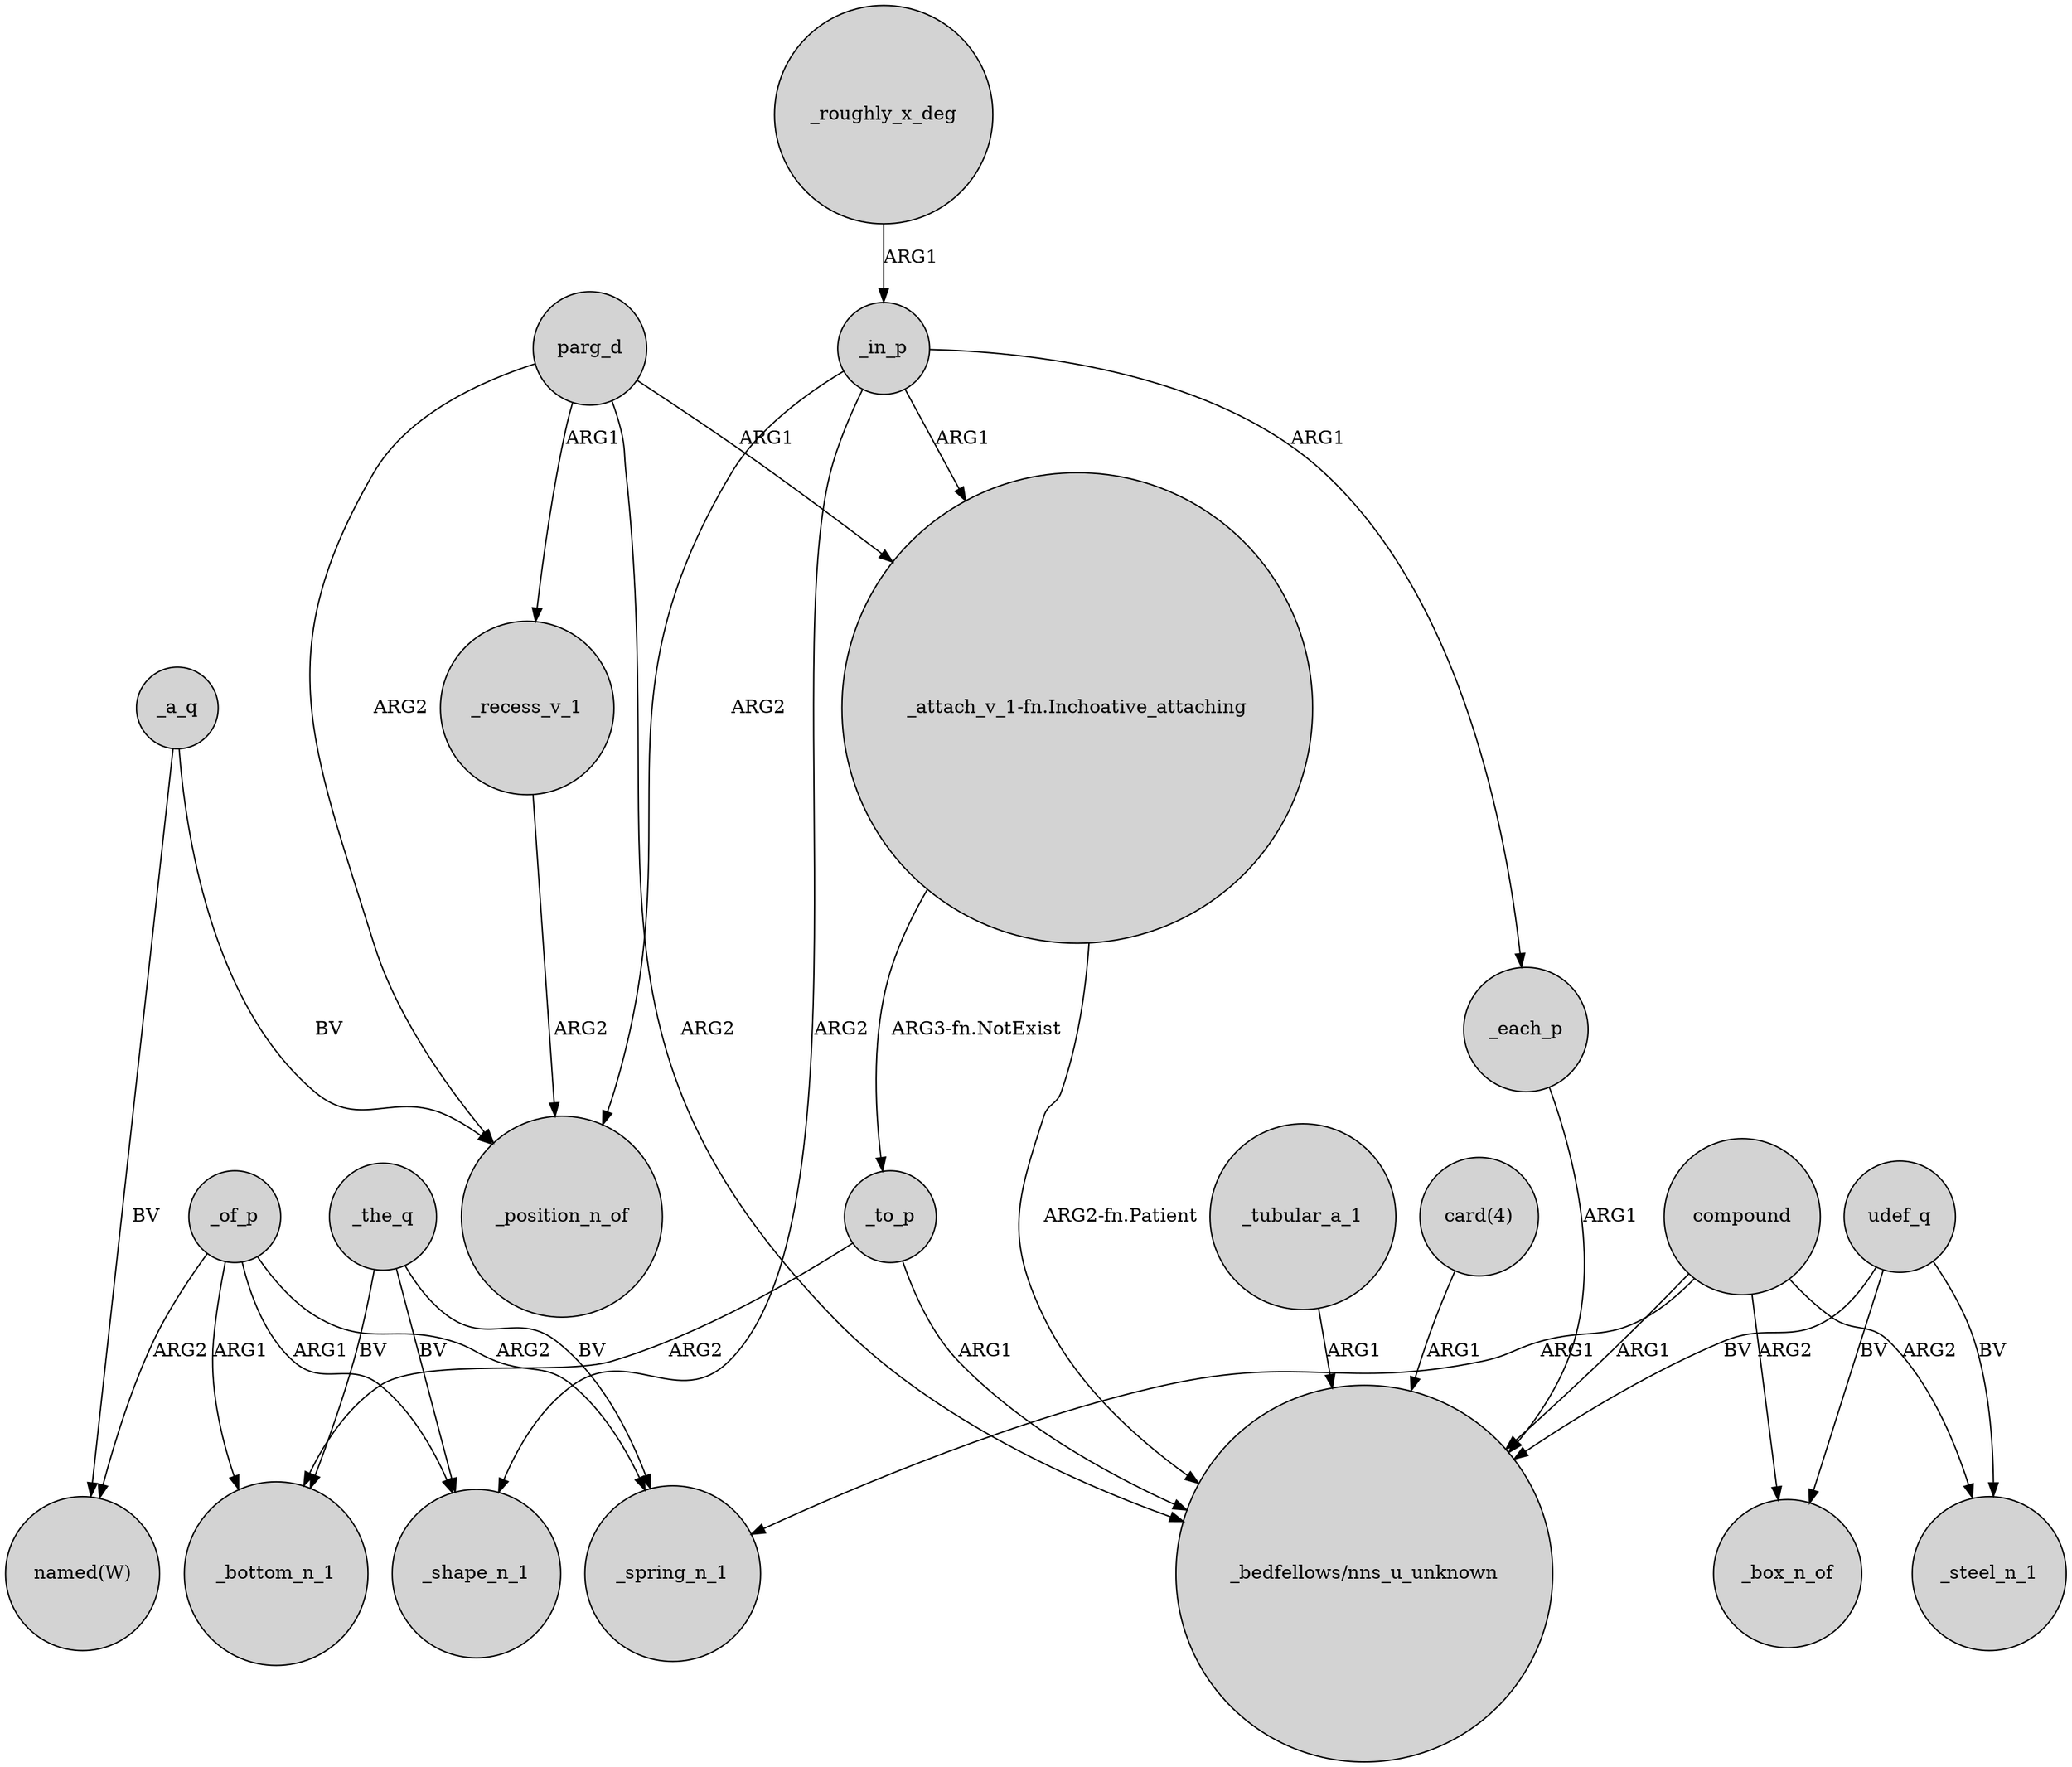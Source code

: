 digraph {
	node [shape=circle style=filled]
	"_attach_v_1-fn.Inchoative_attaching" -> "_bedfellows/nns_u_unknown" [label="ARG2-fn.Patient"]
	_of_p -> "named(W)" [label=ARG2]
	_recess_v_1 -> _position_n_of [label=ARG2]
	_a_q -> "named(W)" [label=BV]
	"_attach_v_1-fn.Inchoative_attaching" -> _to_p [label="ARG3-fn.NotExist"]
	_in_p -> "_attach_v_1-fn.Inchoative_attaching" [label=ARG1]
	_to_p -> "_bedfellows/nns_u_unknown" [label=ARG1]
	parg_d -> _recess_v_1 [label=ARG1]
	_of_p -> _bottom_n_1 [label=ARG1]
	compound -> _box_n_of [label=ARG2]
	udef_q -> _steel_n_1 [label=BV]
	_the_q -> _shape_n_1 [label=BV]
	_tubular_a_1 -> "_bedfellows/nns_u_unknown" [label=ARG1]
	_in_p -> _position_n_of [label=ARG2]
	parg_d -> "_attach_v_1-fn.Inchoative_attaching" [label=ARG1]
	_the_q -> _spring_n_1 [label=BV]
	"card(4)" -> "_bedfellows/nns_u_unknown" [label=ARG1]
	_roughly_x_deg -> _in_p [label=ARG1]
	compound -> "_bedfellows/nns_u_unknown" [label=ARG1]
	_each_p -> "_bedfellows/nns_u_unknown" [label=ARG1]
	_of_p -> _shape_n_1 [label=ARG1]
	_a_q -> _position_n_of [label=BV]
	parg_d -> "_bedfellows/nns_u_unknown" [label=ARG2]
	_the_q -> _bottom_n_1 [label=BV]
	udef_q -> "_bedfellows/nns_u_unknown" [label=BV]
	compound -> _spring_n_1 [label=ARG1]
	_in_p -> _shape_n_1 [label=ARG2]
	udef_q -> _box_n_of [label=BV]
	parg_d -> _position_n_of [label=ARG2]
	_in_p -> _each_p [label=ARG1]
	_to_p -> _bottom_n_1 [label=ARG2]
	_of_p -> _spring_n_1 [label=ARG2]
	compound -> _steel_n_1 [label=ARG2]
}
